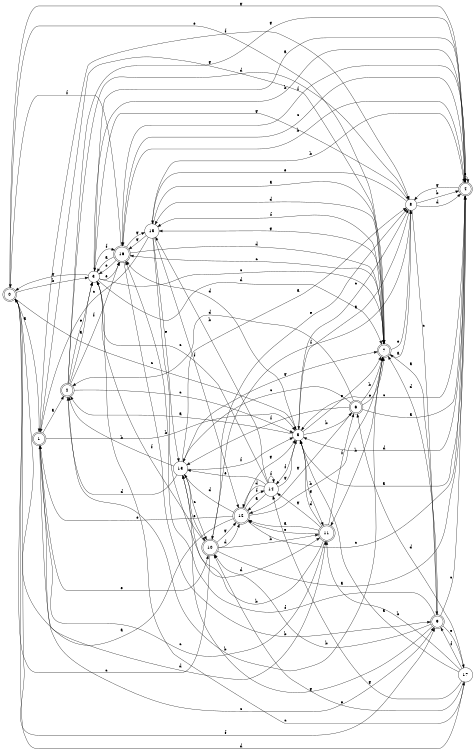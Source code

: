digraph n15_2 {
__start0 [label="" shape="none"];

rankdir=LR;
size="8,5";

s0 [style="rounded,filled", color="black", fillcolor="white" shape="doublecircle", label="0"];
s1 [style="rounded,filled", color="black", fillcolor="white" shape="doublecircle", label="1"];
s2 [style="rounded,filled", color="black", fillcolor="white" shape="doublecircle", label="2"];
s3 [style="filled", color="black", fillcolor="white" shape="circle", label="3"];
s4 [style="rounded,filled", color="black", fillcolor="white" shape="doublecircle", label="4"];
s5 [style="filled", color="black", fillcolor="white" shape="circle", label="5"];
s6 [style="rounded,filled", color="black", fillcolor="white" shape="doublecircle", label="6"];
s7 [style="rounded,filled", color="black", fillcolor="white" shape="doublecircle", label="7"];
s8 [style="filled", color="black", fillcolor="white" shape="circle", label="8"];
s9 [style="rounded,filled", color="black", fillcolor="white" shape="doublecircle", label="9"];
s10 [style="rounded,filled", color="black", fillcolor="white" shape="doublecircle", label="10"];
s11 [style="rounded,filled", color="black", fillcolor="white" shape="doublecircle", label="11"];
s12 [style="rounded,filled", color="black", fillcolor="white" shape="doublecircle", label="12"];
s13 [style="filled", color="black", fillcolor="white" shape="circle", label="13"];
s14 [style="filled", color="black", fillcolor="white" shape="circle", label="14"];
s15 [style="filled", color="black", fillcolor="white" shape="circle", label="15"];
s16 [style="rounded,filled", color="black", fillcolor="white" shape="doublecircle", label="16"];
s17 [style="filled", color="black", fillcolor="white" shape="circle", label="17"];
s0 -> s1 [label="a"];
s0 -> s3 [label="b"];
s0 -> s5 [label="c"];
s0 -> s17 [label="d"];
s0 -> s7 [label="e"];
s0 -> s9 [label="f"];
s0 -> s4 [label="g"];
s1 -> s2 [label="a"];
s1 -> s5 [label="b"];
s1 -> s9 [label="c"];
s1 -> s11 [label="d"];
s1 -> s10 [label="e"];
s1 -> s8 [label="f"];
s1 -> s7 [label="g"];
s2 -> s3 [label="a"];
s2 -> s7 [label="b"];
s2 -> s5 [label="c"];
s2 -> s8 [label="d"];
s2 -> s3 [label="e"];
s2 -> s16 [label="f"];
s2 -> s4 [label="g"];
s3 -> s4 [label="a"];
s3 -> s4 [label="b"];
s3 -> s7 [label="c"];
s3 -> s7 [label="d"];
s3 -> s16 [label="e"];
s3 -> s16 [label="f"];
s3 -> s0 [label="g"];
s4 -> s5 [label="a"];
s4 -> s16 [label="b"];
s4 -> s5 [label="c"];
s4 -> s5 [label="d"];
s4 -> s4 [label="e"];
s4 -> s16 [label="f"];
s4 -> s8 [label="g"];
s5 -> s2 [label="a"];
s5 -> s6 [label="b"];
s5 -> s8 [label="c"];
s5 -> s16 [label="d"];
s5 -> s7 [label="e"];
s5 -> s14 [label="f"];
s5 -> s11 [label="g"];
s6 -> s4 [label="a"];
s6 -> s7 [label="b"];
s6 -> s13 [label="c"];
s6 -> s2 [label="d"];
s6 -> s7 [label="e"];
s6 -> s13 [label="f"];
s6 -> s12 [label="g"];
s7 -> s8 [label="a"];
s7 -> s11 [label="b"];
s7 -> s16 [label="c"];
s7 -> s15 [label="d"];
s7 -> s8 [label="e"];
s7 -> s15 [label="f"];
s7 -> s15 [label="g"];
s8 -> s5 [label="a"];
s8 -> s4 [label="b"];
s8 -> s9 [label="c"];
s8 -> s4 [label="d"];
s8 -> s15 [label="e"];
s8 -> s10 [label="f"];
s8 -> s3 [label="g"];
s9 -> s7 [label="a"];
s9 -> s10 [label="b"];
s9 -> s4 [label="c"];
s9 -> s7 [label="d"];
s9 -> s17 [label="e"];
s9 -> s16 [label="f"];
s9 -> s13 [label="g"];
s10 -> s4 [label="a"];
s10 -> s11 [label="b"];
s10 -> s0 [label="c"];
s10 -> s12 [label="d"];
s10 -> s8 [label="e"];
s10 -> s3 [label="f"];
s10 -> s12 [label="g"];
s11 -> s12 [label="a"];
s11 -> s13 [label="b"];
s11 -> s1 [label="c"];
s11 -> s5 [label="d"];
s11 -> s12 [label="e"];
s11 -> s6 [label="f"];
s11 -> s14 [label="g"];
s12 -> s0 [label="a"];
s12 -> s7 [label="b"];
s12 -> s4 [label="c"];
s12 -> s13 [label="d"];
s12 -> s1 [label="e"];
s12 -> s14 [label="f"];
s12 -> s5 [label="g"];
s13 -> s8 [label="a"];
s13 -> s2 [label="b"];
s13 -> s10 [label="c"];
s13 -> s2 [label="d"];
s13 -> s10 [label="e"];
s13 -> s5 [label="f"];
s13 -> s7 [label="g"];
s14 -> s12 [label="a"];
s14 -> s15 [label="b"];
s14 -> s3 [label="c"];
s14 -> s12 [label="d"];
s14 -> s13 [label="e"];
s14 -> s14 [label="f"];
s14 -> s5 [label="g"];
s15 -> s7 [label="a"];
s15 -> s4 [label="b"];
s15 -> s1 [label="c"];
s15 -> s11 [label="d"];
s15 -> s13 [label="e"];
s15 -> s12 [label="f"];
s15 -> s16 [label="g"];
s16 -> s3 [label="a"];
s16 -> s9 [label="b"];
s16 -> s4 [label="c"];
s16 -> s7 [label="d"];
s16 -> s3 [label="e"];
s16 -> s0 [label="f"];
s16 -> s15 [label="g"];
s17 -> s5 [label="a"];
s17 -> s11 [label="b"];
s17 -> s3 [label="c"];
s17 -> s6 [label="d"];
s17 -> s10 [label="e"];
s17 -> s9 [label="f"];
s17 -> s14 [label="g"];

}